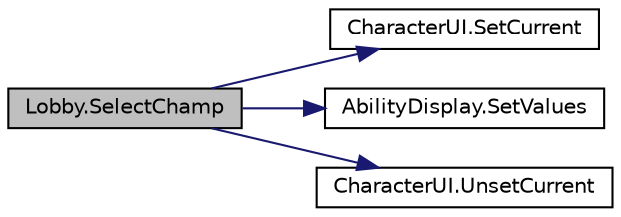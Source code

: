 digraph "Lobby.SelectChamp"
{
 // INTERACTIVE_SVG=YES
 // LATEX_PDF_SIZE
  edge [fontname="Helvetica",fontsize="10",labelfontname="Helvetica",labelfontsize="10"];
  node [fontname="Helvetica",fontsize="10",shape=record];
  rankdir="LR";
  Node1 [label="Lobby.SelectChamp",height=0.2,width=0.4,color="black", fillcolor="grey75", style="filled", fontcolor="black",tooltip=" "];
  Node1 -> Node2 [color="midnightblue",fontsize="10",style="solid",fontname="Helvetica"];
  Node2 [label="CharacterUI.SetCurrent",height=0.2,width=0.4,color="black", fillcolor="white", style="filled",URL="$class_character_u_i.html#a4f43bb5b07a3b0d3e5297ef3b7f3a6d9",tooltip=" "];
  Node1 -> Node3 [color="midnightblue",fontsize="10",style="solid",fontname="Helvetica"];
  Node3 [label="AbilityDisplay.SetValues",height=0.2,width=0.4,color="black", fillcolor="white", style="filled",URL="$class_ability_display.html#a523151de0ef892ba40847fcbc7e07f96",tooltip=" "];
  Node1 -> Node4 [color="midnightblue",fontsize="10",style="solid",fontname="Helvetica"];
  Node4 [label="CharacterUI.UnsetCurrent",height=0.2,width=0.4,color="black", fillcolor="white", style="filled",URL="$class_character_u_i.html#a203f4446c3d797afda60b108e8300c92",tooltip=" "];
}
